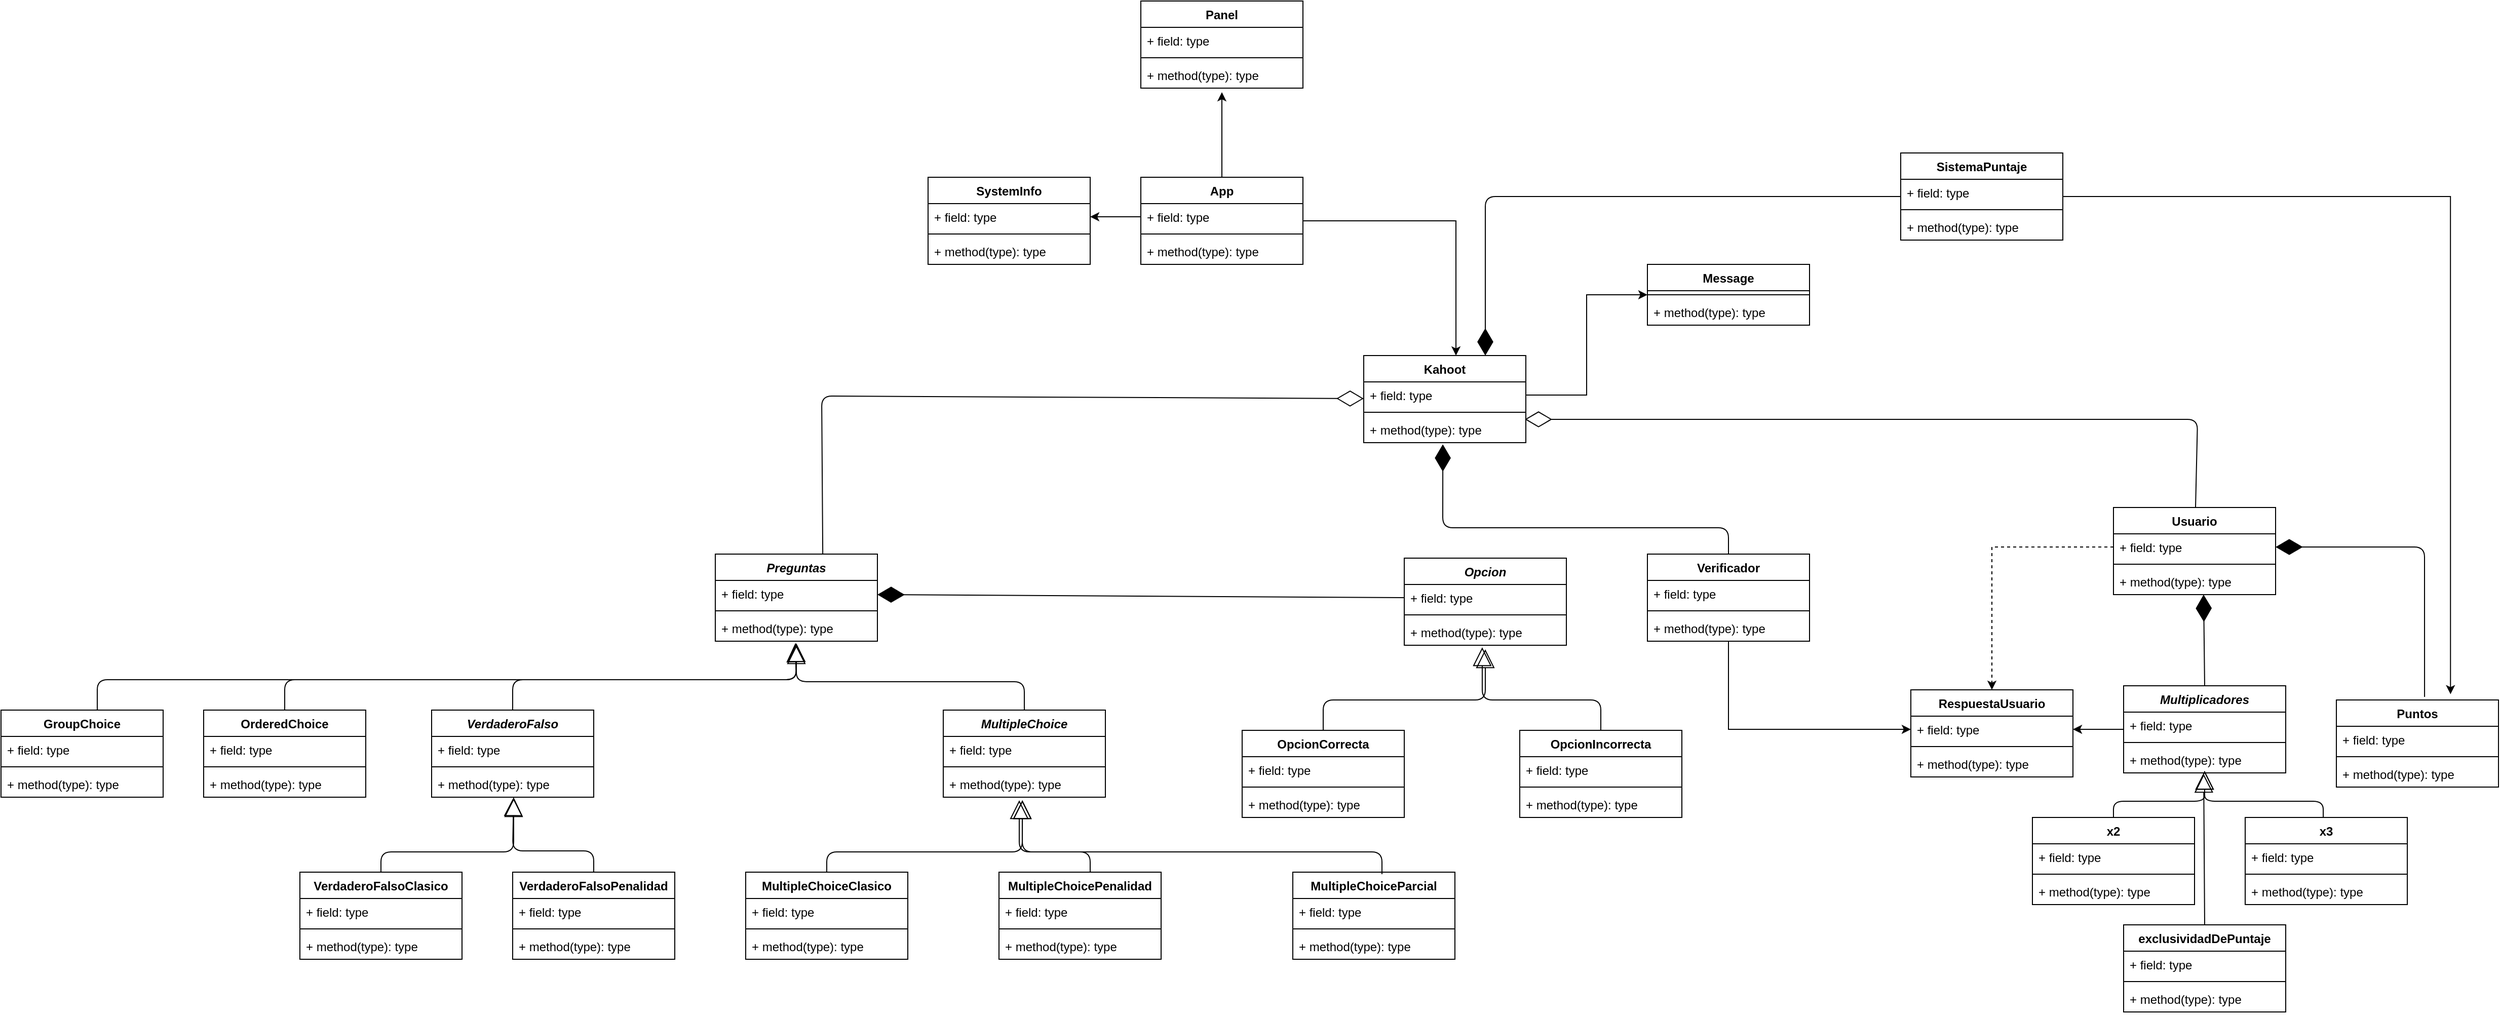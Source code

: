 <mxfile version="13.5.3" type="device"><diagram id="fVJmmFppf7fxu8vUPBIE" name="Page-1"><mxGraphModel dx="1874" dy="762" grid="1" gridSize="10" guides="1" tooltips="1" connect="1" arrows="1" fold="1" page="1" pageScale="1" pageWidth="827" pageHeight="1169" math="0" shadow="0"><root><mxCell id="0"/><mxCell id="1" parent="0"/><mxCell id="l4oydxEbHYE745lheoVn-3" value="Kahoot" style="swimlane;fontStyle=1;align=center;verticalAlign=top;childLayout=stackLayout;horizontal=1;startSize=26;horizontalStack=0;resizeParent=1;resizeParentMax=0;resizeLast=0;collapsible=1;marginBottom=0;" vertex="1" parent="1"><mxGeometry x="1735" y="500" width="160" height="86" as="geometry"/></mxCell><mxCell id="l4oydxEbHYE745lheoVn-4" value="+ field: type" style="text;strokeColor=none;fillColor=none;align=left;verticalAlign=top;spacingLeft=4;spacingRight=4;overflow=hidden;rotatable=0;points=[[0,0.5],[1,0.5]];portConstraint=eastwest;" vertex="1" parent="l4oydxEbHYE745lheoVn-3"><mxGeometry y="26" width="160" height="26" as="geometry"/></mxCell><mxCell id="l4oydxEbHYE745lheoVn-5" value="" style="line;strokeWidth=1;fillColor=none;align=left;verticalAlign=middle;spacingTop=-1;spacingLeft=3;spacingRight=3;rotatable=0;labelPosition=right;points=[];portConstraint=eastwest;" vertex="1" parent="l4oydxEbHYE745lheoVn-3"><mxGeometry y="52" width="160" height="8" as="geometry"/></mxCell><mxCell id="l4oydxEbHYE745lheoVn-6" value="+ method(type): type" style="text;strokeColor=none;fillColor=none;align=left;verticalAlign=top;spacingLeft=4;spacingRight=4;overflow=hidden;rotatable=0;points=[[0,0.5],[1,0.5]];portConstraint=eastwest;" vertex="1" parent="l4oydxEbHYE745lheoVn-3"><mxGeometry y="60" width="160" height="26" as="geometry"/></mxCell><mxCell id="l4oydxEbHYE745lheoVn-7" value="Opcion" style="swimlane;fontStyle=3;align=center;verticalAlign=top;childLayout=stackLayout;horizontal=1;startSize=26;horizontalStack=0;resizeParent=1;resizeParentMax=0;resizeLast=0;collapsible=1;marginBottom=0;" vertex="1" parent="1"><mxGeometry x="1775" y="700" width="160" height="86" as="geometry"/></mxCell><mxCell id="l4oydxEbHYE745lheoVn-8" value="+ field: type" style="text;strokeColor=none;fillColor=none;align=left;verticalAlign=top;spacingLeft=4;spacingRight=4;overflow=hidden;rotatable=0;points=[[0,0.5],[1,0.5]];portConstraint=eastwest;" vertex="1" parent="l4oydxEbHYE745lheoVn-7"><mxGeometry y="26" width="160" height="26" as="geometry"/></mxCell><mxCell id="l4oydxEbHYE745lheoVn-9" value="" style="line;strokeWidth=1;fillColor=none;align=left;verticalAlign=middle;spacingTop=-1;spacingLeft=3;spacingRight=3;rotatable=0;labelPosition=right;points=[];portConstraint=eastwest;" vertex="1" parent="l4oydxEbHYE745lheoVn-7"><mxGeometry y="52" width="160" height="8" as="geometry"/></mxCell><mxCell id="l4oydxEbHYE745lheoVn-10" value="+ method(type): type" style="text;strokeColor=none;fillColor=none;align=left;verticalAlign=top;spacingLeft=4;spacingRight=4;overflow=hidden;rotatable=0;points=[[0,0.5],[1,0.5]];portConstraint=eastwest;" vertex="1" parent="l4oydxEbHYE745lheoVn-7"><mxGeometry y="60" width="160" height="26" as="geometry"/></mxCell><mxCell id="l4oydxEbHYE745lheoVn-11" value="OpcionIncorrecta&#10;" style="swimlane;fontStyle=1;align=center;verticalAlign=top;childLayout=stackLayout;horizontal=1;startSize=26;horizontalStack=0;resizeParent=1;resizeParentMax=0;resizeLast=0;collapsible=1;marginBottom=0;" vertex="1" parent="1"><mxGeometry x="1889" y="870" width="160" height="86" as="geometry"/></mxCell><mxCell id="l4oydxEbHYE745lheoVn-12" value="+ field: type" style="text;strokeColor=none;fillColor=none;align=left;verticalAlign=top;spacingLeft=4;spacingRight=4;overflow=hidden;rotatable=0;points=[[0,0.5],[1,0.5]];portConstraint=eastwest;" vertex="1" parent="l4oydxEbHYE745lheoVn-11"><mxGeometry y="26" width="160" height="26" as="geometry"/></mxCell><mxCell id="l4oydxEbHYE745lheoVn-13" value="" style="line;strokeWidth=1;fillColor=none;align=left;verticalAlign=middle;spacingTop=-1;spacingLeft=3;spacingRight=3;rotatable=0;labelPosition=right;points=[];portConstraint=eastwest;" vertex="1" parent="l4oydxEbHYE745lheoVn-11"><mxGeometry y="52" width="160" height="8" as="geometry"/></mxCell><mxCell id="l4oydxEbHYE745lheoVn-14" value="+ method(type): type" style="text;strokeColor=none;fillColor=none;align=left;verticalAlign=top;spacingLeft=4;spacingRight=4;overflow=hidden;rotatable=0;points=[[0,0.5],[1,0.5]];portConstraint=eastwest;" vertex="1" parent="l4oydxEbHYE745lheoVn-11"><mxGeometry y="60" width="160" height="26" as="geometry"/></mxCell><mxCell id="l4oydxEbHYE745lheoVn-15" value="" style="endArrow=block;endSize=16;endFill=0;html=1;exitX=0.5;exitY=0;exitDx=0;exitDy=0;entryX=0.5;entryY=1.154;entryDx=0;entryDy=0;entryPerimeter=0;" edge="1" parent="1" source="l4oydxEbHYE745lheoVn-99" target="l4oydxEbHYE745lheoVn-10"><mxGeometry x="0.478" y="-190" width="160" relative="1" as="geometry"><mxPoint x="1715" y="830" as="sourcePoint"/><mxPoint x="1875" y="830" as="targetPoint"/><Array as="points"><mxPoint x="1695" y="840"/><mxPoint x="1855" y="840"/></Array><mxPoint as="offset"/></mxGeometry></mxCell><mxCell id="l4oydxEbHYE745lheoVn-16" value="" style="endArrow=block;endSize=16;endFill=0;html=1;exitX=0.5;exitY=0;exitDx=0;exitDy=0;entryX=0.481;entryY=1.077;entryDx=0;entryDy=0;entryPerimeter=0;" edge="1" parent="1" source="l4oydxEbHYE745lheoVn-11" target="l4oydxEbHYE745lheoVn-10"><mxGeometry x="-1" y="-126" width="160" relative="1" as="geometry"><mxPoint x="2015" y="790" as="sourcePoint"/><mxPoint x="2175" y="790" as="targetPoint"/><Array as="points"><mxPoint x="1969" y="840"/><mxPoint x="1852" y="840"/></Array><mxPoint x="24" y="21" as="offset"/></mxGeometry></mxCell><mxCell id="l4oydxEbHYE745lheoVn-17" style="edgeStyle=orthogonalEdgeStyle;rounded=0;orthogonalLoop=1;jettySize=auto;html=1;entryX=0;entryY=0.5;entryDx=0;entryDy=0;" edge="1" parent="1" source="l4oydxEbHYE745lheoVn-18" target="l4oydxEbHYE745lheoVn-87"><mxGeometry relative="1" as="geometry"><mxPoint x="2225" y="743" as="targetPoint"/></mxGeometry></mxCell><mxCell id="l4oydxEbHYE745lheoVn-18" value="Verificador" style="swimlane;fontStyle=1;align=center;verticalAlign=top;childLayout=stackLayout;horizontal=1;startSize=26;horizontalStack=0;resizeParent=1;resizeParentMax=0;resizeLast=0;collapsible=1;marginBottom=0;" vertex="1" parent="1"><mxGeometry x="2015" y="696" width="160" height="86" as="geometry"/></mxCell><mxCell id="l4oydxEbHYE745lheoVn-19" value="+ field: type" style="text;strokeColor=none;fillColor=none;align=left;verticalAlign=top;spacingLeft=4;spacingRight=4;overflow=hidden;rotatable=0;points=[[0,0.5],[1,0.5]];portConstraint=eastwest;" vertex="1" parent="l4oydxEbHYE745lheoVn-18"><mxGeometry y="26" width="160" height="26" as="geometry"/></mxCell><mxCell id="l4oydxEbHYE745lheoVn-20" value="" style="line;strokeWidth=1;fillColor=none;align=left;verticalAlign=middle;spacingTop=-1;spacingLeft=3;spacingRight=3;rotatable=0;labelPosition=right;points=[];portConstraint=eastwest;" vertex="1" parent="l4oydxEbHYE745lheoVn-18"><mxGeometry y="52" width="160" height="8" as="geometry"/></mxCell><mxCell id="l4oydxEbHYE745lheoVn-21" value="+ method(type): type" style="text;strokeColor=none;fillColor=none;align=left;verticalAlign=top;spacingLeft=4;spacingRight=4;overflow=hidden;rotatable=0;points=[[0,0.5],[1,0.5]];portConstraint=eastwest;" vertex="1" parent="l4oydxEbHYE745lheoVn-18"><mxGeometry y="60" width="160" height="26" as="geometry"/></mxCell><mxCell id="l4oydxEbHYE745lheoVn-22" value="Message&#10;" style="swimlane;fontStyle=1;align=center;verticalAlign=top;childLayout=stackLayout;horizontal=1;startSize=26;horizontalStack=0;resizeParent=1;resizeParentMax=0;resizeLast=0;collapsible=1;marginBottom=0;" vertex="1" parent="1"><mxGeometry x="2015" y="410" width="160" height="60" as="geometry"/></mxCell><mxCell id="l4oydxEbHYE745lheoVn-23" value="" style="line;strokeWidth=1;fillColor=none;align=left;verticalAlign=middle;spacingTop=-1;spacingLeft=3;spacingRight=3;rotatable=0;labelPosition=right;points=[];portConstraint=eastwest;" vertex="1" parent="l4oydxEbHYE745lheoVn-22"><mxGeometry y="26" width="160" height="8" as="geometry"/></mxCell><mxCell id="l4oydxEbHYE745lheoVn-24" value="+ method(type): type" style="text;strokeColor=none;fillColor=none;align=left;verticalAlign=top;spacingLeft=4;spacingRight=4;overflow=hidden;rotatable=0;points=[[0,0.5],[1,0.5]];portConstraint=eastwest;" vertex="1" parent="l4oydxEbHYE745lheoVn-22"><mxGeometry y="34" width="160" height="26" as="geometry"/></mxCell><mxCell id="l4oydxEbHYE745lheoVn-25" style="edgeStyle=orthogonalEdgeStyle;rounded=0;orthogonalLoop=1;jettySize=auto;html=1;entryX=0;entryY=0.5;entryDx=0;entryDy=0;" edge="1" parent="1" source="l4oydxEbHYE745lheoVn-4" target="l4oydxEbHYE745lheoVn-22"><mxGeometry relative="1" as="geometry"/></mxCell><mxCell id="l4oydxEbHYE745lheoVn-26" value="Preguntas&#10;" style="swimlane;fontStyle=3;align=center;verticalAlign=top;childLayout=stackLayout;horizontal=1;startSize=26;horizontalStack=0;resizeParent=1;resizeParentMax=0;resizeLast=0;collapsible=1;marginBottom=0;" vertex="1" parent="1"><mxGeometry x="1095" y="696" width="160" height="86" as="geometry"/></mxCell><mxCell id="l4oydxEbHYE745lheoVn-27" value="+ field: type" style="text;strokeColor=none;fillColor=none;align=left;verticalAlign=top;spacingLeft=4;spacingRight=4;overflow=hidden;rotatable=0;points=[[0,0.5],[1,0.5]];portConstraint=eastwest;" vertex="1" parent="l4oydxEbHYE745lheoVn-26"><mxGeometry y="26" width="160" height="26" as="geometry"/></mxCell><mxCell id="l4oydxEbHYE745lheoVn-28" value="" style="line;strokeWidth=1;fillColor=none;align=left;verticalAlign=middle;spacingTop=-1;spacingLeft=3;spacingRight=3;rotatable=0;labelPosition=right;points=[];portConstraint=eastwest;" vertex="1" parent="l4oydxEbHYE745lheoVn-26"><mxGeometry y="52" width="160" height="8" as="geometry"/></mxCell><mxCell id="l4oydxEbHYE745lheoVn-29" value="+ method(type): type" style="text;strokeColor=none;fillColor=none;align=left;verticalAlign=top;spacingLeft=4;spacingRight=4;overflow=hidden;rotatable=0;points=[[0,0.5],[1,0.5]];portConstraint=eastwest;" vertex="1" parent="l4oydxEbHYE745lheoVn-26"><mxGeometry y="60" width="160" height="26" as="geometry"/></mxCell><mxCell id="l4oydxEbHYE745lheoVn-30" value="" style="endArrow=block;endSize=16;endFill=0;html=1;exitX=0.5;exitY=0;exitDx=0;exitDy=0;entryX=0.506;entryY=1.038;entryDx=0;entryDy=0;entryPerimeter=0;" edge="1" parent="1" source="l4oydxEbHYE745lheoVn-52" target="l4oydxEbHYE745lheoVn-43"><mxGeometry x="-1" y="413" width="160" relative="1" as="geometry"><mxPoint x="865" y="970" as="sourcePoint"/><mxPoint x="1025" y="970" as="targetPoint"/><Array as="points"><mxPoint x="765" y="990"/><mxPoint x="896" y="990"/></Array><mxPoint x="-190" y="299" as="offset"/></mxGeometry></mxCell><mxCell id="l4oydxEbHYE745lheoVn-31" value="" style="endArrow=block;endSize=16;endFill=0;html=1;entryX=0.506;entryY=1;entryDx=0;entryDy=0;entryPerimeter=0;exitX=0.5;exitY=0;exitDx=0;exitDy=0;" edge="1" parent="1" source="l4oydxEbHYE745lheoVn-56" target="l4oydxEbHYE745lheoVn-43"><mxGeometry x="-1" y="413" width="160" relative="1" as="geometry"><mxPoint x="1105" y="989" as="sourcePoint"/><mxPoint x="1010.96" y="935.998" as="targetPoint"/><Array as="points"><mxPoint x="975" y="989"/><mxPoint x="895" y="989"/></Array><mxPoint x="-190" y="299" as="offset"/></mxGeometry></mxCell><mxCell id="l4oydxEbHYE745lheoVn-32" value="MultipleChoice" style="swimlane;fontStyle=3;align=center;verticalAlign=top;childLayout=stackLayout;horizontal=1;startSize=26;horizontalStack=0;resizeParent=1;resizeParentMax=0;resizeLast=0;collapsible=1;marginBottom=0;" vertex="1" parent="1"><mxGeometry x="1320" y="850" width="160" height="86" as="geometry"/></mxCell><mxCell id="l4oydxEbHYE745lheoVn-33" value="+ field: type" style="text;strokeColor=none;fillColor=none;align=left;verticalAlign=top;spacingLeft=4;spacingRight=4;overflow=hidden;rotatable=0;points=[[0,0.5],[1,0.5]];portConstraint=eastwest;" vertex="1" parent="l4oydxEbHYE745lheoVn-32"><mxGeometry y="26" width="160" height="26" as="geometry"/></mxCell><mxCell id="l4oydxEbHYE745lheoVn-34" value="" style="line;strokeWidth=1;fillColor=none;align=left;verticalAlign=middle;spacingTop=-1;spacingLeft=3;spacingRight=3;rotatable=0;labelPosition=right;points=[];portConstraint=eastwest;" vertex="1" parent="l4oydxEbHYE745lheoVn-32"><mxGeometry y="52" width="160" height="8" as="geometry"/></mxCell><mxCell id="l4oydxEbHYE745lheoVn-35" value="+ method(type): type" style="text;strokeColor=none;fillColor=none;align=left;verticalAlign=top;spacingLeft=4;spacingRight=4;overflow=hidden;rotatable=0;points=[[0,0.5],[1,0.5]];portConstraint=eastwest;" vertex="1" parent="l4oydxEbHYE745lheoVn-32"><mxGeometry y="60" width="160" height="26" as="geometry"/></mxCell><mxCell id="l4oydxEbHYE745lheoVn-36" value="MultipleChoiceParcial" style="swimlane;fontStyle=1;align=center;verticalAlign=top;childLayout=stackLayout;horizontal=1;startSize=26;horizontalStack=0;resizeParent=1;resizeParentMax=0;resizeLast=0;collapsible=1;marginBottom=0;" vertex="1" parent="1"><mxGeometry x="1665" y="1010" width="160" height="86" as="geometry"/></mxCell><mxCell id="l4oydxEbHYE745lheoVn-37" value="+ field: type" style="text;strokeColor=none;fillColor=none;align=left;verticalAlign=top;spacingLeft=4;spacingRight=4;overflow=hidden;rotatable=0;points=[[0,0.5],[1,0.5]];portConstraint=eastwest;" vertex="1" parent="l4oydxEbHYE745lheoVn-36"><mxGeometry y="26" width="160" height="26" as="geometry"/></mxCell><mxCell id="l4oydxEbHYE745lheoVn-38" value="" style="line;strokeWidth=1;fillColor=none;align=left;verticalAlign=middle;spacingTop=-1;spacingLeft=3;spacingRight=3;rotatable=0;labelPosition=right;points=[];portConstraint=eastwest;" vertex="1" parent="l4oydxEbHYE745lheoVn-36"><mxGeometry y="52" width="160" height="8" as="geometry"/></mxCell><mxCell id="l4oydxEbHYE745lheoVn-39" value="+ method(type): type" style="text;strokeColor=none;fillColor=none;align=left;verticalAlign=top;spacingLeft=4;spacingRight=4;overflow=hidden;rotatable=0;points=[[0,0.5],[1,0.5]];portConstraint=eastwest;" vertex="1" parent="l4oydxEbHYE745lheoVn-36"><mxGeometry y="60" width="160" height="26" as="geometry"/></mxCell><mxCell id="l4oydxEbHYE745lheoVn-40" value="VerdaderoFalso" style="swimlane;fontStyle=3;align=center;verticalAlign=top;childLayout=stackLayout;horizontal=1;startSize=26;horizontalStack=0;resizeParent=1;resizeParentMax=0;resizeLast=0;collapsible=1;marginBottom=0;" vertex="1" parent="1"><mxGeometry x="815" y="850" width="160" height="86" as="geometry"/></mxCell><mxCell id="l4oydxEbHYE745lheoVn-41" value="+ field: type" style="text;strokeColor=none;fillColor=none;align=left;verticalAlign=top;spacingLeft=4;spacingRight=4;overflow=hidden;rotatable=0;points=[[0,0.5],[1,0.5]];portConstraint=eastwest;" vertex="1" parent="l4oydxEbHYE745lheoVn-40"><mxGeometry y="26" width="160" height="26" as="geometry"/></mxCell><mxCell id="l4oydxEbHYE745lheoVn-42" value="" style="line;strokeWidth=1;fillColor=none;align=left;verticalAlign=middle;spacingTop=-1;spacingLeft=3;spacingRight=3;rotatable=0;labelPosition=right;points=[];portConstraint=eastwest;" vertex="1" parent="l4oydxEbHYE745lheoVn-40"><mxGeometry y="52" width="160" height="8" as="geometry"/></mxCell><mxCell id="l4oydxEbHYE745lheoVn-43" value="+ method(type): type" style="text;strokeColor=none;fillColor=none;align=left;verticalAlign=top;spacingLeft=4;spacingRight=4;overflow=hidden;rotatable=0;points=[[0,0.5],[1,0.5]];portConstraint=eastwest;" vertex="1" parent="l4oydxEbHYE745lheoVn-40"><mxGeometry y="60" width="160" height="26" as="geometry"/></mxCell><mxCell id="l4oydxEbHYE745lheoVn-44" value="OrderedChoice" style="swimlane;fontStyle=1;align=center;verticalAlign=top;childLayout=stackLayout;horizontal=1;startSize=26;horizontalStack=0;resizeParent=1;resizeParentMax=0;resizeLast=0;collapsible=1;marginBottom=0;" vertex="1" parent="1"><mxGeometry x="590" y="850" width="160" height="86" as="geometry"/></mxCell><mxCell id="l4oydxEbHYE745lheoVn-45" value="+ field: type" style="text;strokeColor=none;fillColor=none;align=left;verticalAlign=top;spacingLeft=4;spacingRight=4;overflow=hidden;rotatable=0;points=[[0,0.5],[1,0.5]];portConstraint=eastwest;" vertex="1" parent="l4oydxEbHYE745lheoVn-44"><mxGeometry y="26" width="160" height="26" as="geometry"/></mxCell><mxCell id="l4oydxEbHYE745lheoVn-46" value="" style="line;strokeWidth=1;fillColor=none;align=left;verticalAlign=middle;spacingTop=-1;spacingLeft=3;spacingRight=3;rotatable=0;labelPosition=right;points=[];portConstraint=eastwest;" vertex="1" parent="l4oydxEbHYE745lheoVn-44"><mxGeometry y="52" width="160" height="8" as="geometry"/></mxCell><mxCell id="l4oydxEbHYE745lheoVn-47" value="+ method(type): type" style="text;strokeColor=none;fillColor=none;align=left;verticalAlign=top;spacingLeft=4;spacingRight=4;overflow=hidden;rotatable=0;points=[[0,0.5],[1,0.5]];portConstraint=eastwest;" vertex="1" parent="l4oydxEbHYE745lheoVn-44"><mxGeometry y="60" width="160" height="26" as="geometry"/></mxCell><mxCell id="l4oydxEbHYE745lheoVn-48" value="GroupChoice" style="swimlane;fontStyle=1;align=center;verticalAlign=top;childLayout=stackLayout;horizontal=1;startSize=26;horizontalStack=0;resizeParent=1;resizeParentMax=0;resizeLast=0;collapsible=1;marginBottom=0;" vertex="1" parent="1"><mxGeometry x="390" y="850" width="160" height="86" as="geometry"/></mxCell><mxCell id="l4oydxEbHYE745lheoVn-49" value="+ field: type" style="text;strokeColor=none;fillColor=none;align=left;verticalAlign=top;spacingLeft=4;spacingRight=4;overflow=hidden;rotatable=0;points=[[0,0.5],[1,0.5]];portConstraint=eastwest;" vertex="1" parent="l4oydxEbHYE745lheoVn-48"><mxGeometry y="26" width="160" height="26" as="geometry"/></mxCell><mxCell id="l4oydxEbHYE745lheoVn-50" value="" style="line;strokeWidth=1;fillColor=none;align=left;verticalAlign=middle;spacingTop=-1;spacingLeft=3;spacingRight=3;rotatable=0;labelPosition=right;points=[];portConstraint=eastwest;" vertex="1" parent="l4oydxEbHYE745lheoVn-48"><mxGeometry y="52" width="160" height="8" as="geometry"/></mxCell><mxCell id="l4oydxEbHYE745lheoVn-51" value="+ method(type): type" style="text;strokeColor=none;fillColor=none;align=left;verticalAlign=top;spacingLeft=4;spacingRight=4;overflow=hidden;rotatable=0;points=[[0,0.5],[1,0.5]];portConstraint=eastwest;" vertex="1" parent="l4oydxEbHYE745lheoVn-48"><mxGeometry y="60" width="160" height="26" as="geometry"/></mxCell><mxCell id="l4oydxEbHYE745lheoVn-52" value="VerdaderoFalsoClasico" style="swimlane;fontStyle=1;align=center;verticalAlign=top;childLayout=stackLayout;horizontal=1;startSize=26;horizontalStack=0;resizeParent=1;resizeParentMax=0;resizeLast=0;collapsible=1;marginBottom=0;" vertex="1" parent="1"><mxGeometry x="685" y="1010" width="160" height="86" as="geometry"/></mxCell><mxCell id="l4oydxEbHYE745lheoVn-53" value="+ field: type" style="text;strokeColor=none;fillColor=none;align=left;verticalAlign=top;spacingLeft=4;spacingRight=4;overflow=hidden;rotatable=0;points=[[0,0.5],[1,0.5]];portConstraint=eastwest;" vertex="1" parent="l4oydxEbHYE745lheoVn-52"><mxGeometry y="26" width="160" height="26" as="geometry"/></mxCell><mxCell id="l4oydxEbHYE745lheoVn-54" value="" style="line;strokeWidth=1;fillColor=none;align=left;verticalAlign=middle;spacingTop=-1;spacingLeft=3;spacingRight=3;rotatable=0;labelPosition=right;points=[];portConstraint=eastwest;" vertex="1" parent="l4oydxEbHYE745lheoVn-52"><mxGeometry y="52" width="160" height="8" as="geometry"/></mxCell><mxCell id="l4oydxEbHYE745lheoVn-55" value="+ method(type): type" style="text;strokeColor=none;fillColor=none;align=left;verticalAlign=top;spacingLeft=4;spacingRight=4;overflow=hidden;rotatable=0;points=[[0,0.5],[1,0.5]];portConstraint=eastwest;" vertex="1" parent="l4oydxEbHYE745lheoVn-52"><mxGeometry y="60" width="160" height="26" as="geometry"/></mxCell><mxCell id="l4oydxEbHYE745lheoVn-56" value="VerdaderoFalsoPenalidad" style="swimlane;fontStyle=1;align=center;verticalAlign=top;childLayout=stackLayout;horizontal=1;startSize=26;horizontalStack=0;resizeParent=1;resizeParentMax=0;resizeLast=0;collapsible=1;marginBottom=0;" vertex="1" parent="1"><mxGeometry x="895" y="1010" width="160" height="86" as="geometry"/></mxCell><mxCell id="l4oydxEbHYE745lheoVn-57" value="+ field: type" style="text;strokeColor=none;fillColor=none;align=left;verticalAlign=top;spacingLeft=4;spacingRight=4;overflow=hidden;rotatable=0;points=[[0,0.5],[1,0.5]];portConstraint=eastwest;" vertex="1" parent="l4oydxEbHYE745lheoVn-56"><mxGeometry y="26" width="160" height="26" as="geometry"/></mxCell><mxCell id="l4oydxEbHYE745lheoVn-58" value="" style="line;strokeWidth=1;fillColor=none;align=left;verticalAlign=middle;spacingTop=-1;spacingLeft=3;spacingRight=3;rotatable=0;labelPosition=right;points=[];portConstraint=eastwest;" vertex="1" parent="l4oydxEbHYE745lheoVn-56"><mxGeometry y="52" width="160" height="8" as="geometry"/></mxCell><mxCell id="l4oydxEbHYE745lheoVn-59" value="+ method(type): type" style="text;strokeColor=none;fillColor=none;align=left;verticalAlign=top;spacingLeft=4;spacingRight=4;overflow=hidden;rotatable=0;points=[[0,0.5],[1,0.5]];portConstraint=eastwest;" vertex="1" parent="l4oydxEbHYE745lheoVn-56"><mxGeometry y="60" width="160" height="26" as="geometry"/></mxCell><mxCell id="l4oydxEbHYE745lheoVn-60" value="MultipleChoiceClasico" style="swimlane;fontStyle=1;align=center;verticalAlign=top;childLayout=stackLayout;horizontal=1;startSize=26;horizontalStack=0;resizeParent=1;resizeParentMax=0;resizeLast=0;collapsible=1;marginBottom=0;" vertex="1" parent="1"><mxGeometry x="1125" y="1010" width="160" height="86" as="geometry"/></mxCell><mxCell id="l4oydxEbHYE745lheoVn-61" value="+ field: type" style="text;strokeColor=none;fillColor=none;align=left;verticalAlign=top;spacingLeft=4;spacingRight=4;overflow=hidden;rotatable=0;points=[[0,0.5],[1,0.5]];portConstraint=eastwest;" vertex="1" parent="l4oydxEbHYE745lheoVn-60"><mxGeometry y="26" width="160" height="26" as="geometry"/></mxCell><mxCell id="l4oydxEbHYE745lheoVn-62" value="" style="line;strokeWidth=1;fillColor=none;align=left;verticalAlign=middle;spacingTop=-1;spacingLeft=3;spacingRight=3;rotatable=0;labelPosition=right;points=[];portConstraint=eastwest;" vertex="1" parent="l4oydxEbHYE745lheoVn-60"><mxGeometry y="52" width="160" height="8" as="geometry"/></mxCell><mxCell id="l4oydxEbHYE745lheoVn-63" value="+ method(type): type" style="text;strokeColor=none;fillColor=none;align=left;verticalAlign=top;spacingLeft=4;spacingRight=4;overflow=hidden;rotatable=0;points=[[0,0.5],[1,0.5]];portConstraint=eastwest;" vertex="1" parent="l4oydxEbHYE745lheoVn-60"><mxGeometry y="60" width="160" height="26" as="geometry"/></mxCell><mxCell id="l4oydxEbHYE745lheoVn-64" value="MultipleChoicePenalidad" style="swimlane;fontStyle=1;align=center;verticalAlign=top;childLayout=stackLayout;horizontal=1;startSize=26;horizontalStack=0;resizeParent=1;resizeParentMax=0;resizeLast=0;collapsible=1;marginBottom=0;" vertex="1" parent="1"><mxGeometry x="1375" y="1010" width="160" height="86" as="geometry"/></mxCell><mxCell id="l4oydxEbHYE745lheoVn-65" value="+ field: type" style="text;strokeColor=none;fillColor=none;align=left;verticalAlign=top;spacingLeft=4;spacingRight=4;overflow=hidden;rotatable=0;points=[[0,0.5],[1,0.5]];portConstraint=eastwest;" vertex="1" parent="l4oydxEbHYE745lheoVn-64"><mxGeometry y="26" width="160" height="26" as="geometry"/></mxCell><mxCell id="l4oydxEbHYE745lheoVn-66" value="" style="line;strokeWidth=1;fillColor=none;align=left;verticalAlign=middle;spacingTop=-1;spacingLeft=3;spacingRight=3;rotatable=0;labelPosition=right;points=[];portConstraint=eastwest;" vertex="1" parent="l4oydxEbHYE745lheoVn-64"><mxGeometry y="52" width="160" height="8" as="geometry"/></mxCell><mxCell id="l4oydxEbHYE745lheoVn-67" value="+ method(type): type" style="text;strokeColor=none;fillColor=none;align=left;verticalAlign=top;spacingLeft=4;spacingRight=4;overflow=hidden;rotatable=0;points=[[0,0.5],[1,0.5]];portConstraint=eastwest;" vertex="1" parent="l4oydxEbHYE745lheoVn-64"><mxGeometry y="60" width="160" height="26" as="geometry"/></mxCell><mxCell id="l4oydxEbHYE745lheoVn-68" value="" style="endArrow=block;endSize=16;endFill=0;html=1;exitX=0.5;exitY=0;exitDx=0;exitDy=0;entryX=0.488;entryY=1.115;entryDx=0;entryDy=0;entryPerimeter=0;" edge="1" parent="1" source="l4oydxEbHYE745lheoVn-60" target="l4oydxEbHYE745lheoVn-35"><mxGeometry width="160" relative="1" as="geometry"><mxPoint x="1225" y="980" as="sourcePoint"/><mxPoint x="1385" y="980" as="targetPoint"/><Array as="points"><mxPoint x="1205" y="990"/><mxPoint x="1398" y="990"/></Array></mxGeometry></mxCell><mxCell id="l4oydxEbHYE745lheoVn-69" value="" style="endArrow=block;endSize=16;endFill=0;html=1;entryX=0.488;entryY=1.115;entryDx=0;entryDy=0;entryPerimeter=0;" edge="1" parent="1"><mxGeometry width="160" relative="1" as="geometry"><mxPoint x="1465" y="1010" as="sourcePoint"/><mxPoint x="1398.08" y="939.0" as="targetPoint"/><Array as="points"><mxPoint x="1465" y="990"/><mxPoint x="1398" y="990.01"/></Array></mxGeometry></mxCell><mxCell id="l4oydxEbHYE745lheoVn-70" value="" style="endArrow=block;endSize=16;endFill=0;html=1;exitX=0.55;exitY=0.023;exitDx=0;exitDy=0;exitPerimeter=0;" edge="1" parent="1" source="l4oydxEbHYE745lheoVn-36"><mxGeometry width="160" relative="1" as="geometry"><mxPoint x="1472" y="1010" as="sourcePoint"/><mxPoint x="1395" y="939" as="targetPoint"/><Array as="points"><mxPoint x="1753" y="990"/><mxPoint x="1395" y="990"/></Array></mxGeometry></mxCell><mxCell id="l4oydxEbHYE745lheoVn-71" style="edgeStyle=orthogonalEdgeStyle;rounded=0;orthogonalLoop=1;jettySize=auto;html=1;entryX=0.569;entryY=0;entryDx=0;entryDy=0;entryPerimeter=0;" edge="1" parent="1" source="l4oydxEbHYE745lheoVn-73" target="l4oydxEbHYE745lheoVn-3"><mxGeometry relative="1" as="geometry"/></mxCell><mxCell id="l4oydxEbHYE745lheoVn-72" style="edgeStyle=orthogonalEdgeStyle;rounded=0;orthogonalLoop=1;jettySize=auto;html=1;" edge="1" parent="1" source="l4oydxEbHYE745lheoVn-73"><mxGeometry relative="1" as="geometry"><mxPoint x="1595" y="240" as="targetPoint"/></mxGeometry></mxCell><mxCell id="l4oydxEbHYE745lheoVn-73" value="App&#10;" style="swimlane;fontStyle=1;align=center;verticalAlign=top;childLayout=stackLayout;horizontal=1;startSize=26;horizontalStack=0;resizeParent=1;resizeParentMax=0;resizeLast=0;collapsible=1;marginBottom=0;" vertex="1" parent="1"><mxGeometry x="1515" y="324" width="160" height="86" as="geometry"/></mxCell><mxCell id="l4oydxEbHYE745lheoVn-74" value="+ field: type" style="text;strokeColor=none;fillColor=none;align=left;verticalAlign=top;spacingLeft=4;spacingRight=4;overflow=hidden;rotatable=0;points=[[0,0.5],[1,0.5]];portConstraint=eastwest;" vertex="1" parent="l4oydxEbHYE745lheoVn-73"><mxGeometry y="26" width="160" height="26" as="geometry"/></mxCell><mxCell id="l4oydxEbHYE745lheoVn-75" value="" style="line;strokeWidth=1;fillColor=none;align=left;verticalAlign=middle;spacingTop=-1;spacingLeft=3;spacingRight=3;rotatable=0;labelPosition=right;points=[];portConstraint=eastwest;" vertex="1" parent="l4oydxEbHYE745lheoVn-73"><mxGeometry y="52" width="160" height="8" as="geometry"/></mxCell><mxCell id="l4oydxEbHYE745lheoVn-76" value="+ method(type): type" style="text;strokeColor=none;fillColor=none;align=left;verticalAlign=top;spacingLeft=4;spacingRight=4;overflow=hidden;rotatable=0;points=[[0,0.5],[1,0.5]];portConstraint=eastwest;" vertex="1" parent="l4oydxEbHYE745lheoVn-73"><mxGeometry y="60" width="160" height="26" as="geometry"/></mxCell><mxCell id="l4oydxEbHYE745lheoVn-77" value="SystemInfo&#10;" style="swimlane;fontStyle=1;align=center;verticalAlign=top;childLayout=stackLayout;horizontal=1;startSize=26;horizontalStack=0;resizeParent=1;resizeParentMax=0;resizeLast=0;collapsible=1;marginBottom=0;" vertex="1" parent="1"><mxGeometry x="1305" y="324" width="160" height="86" as="geometry"/></mxCell><mxCell id="l4oydxEbHYE745lheoVn-78" value="+ field: type" style="text;strokeColor=none;fillColor=none;align=left;verticalAlign=top;spacingLeft=4;spacingRight=4;overflow=hidden;rotatable=0;points=[[0,0.5],[1,0.5]];portConstraint=eastwest;" vertex="1" parent="l4oydxEbHYE745lheoVn-77"><mxGeometry y="26" width="160" height="26" as="geometry"/></mxCell><mxCell id="l4oydxEbHYE745lheoVn-79" value="" style="line;strokeWidth=1;fillColor=none;align=left;verticalAlign=middle;spacingTop=-1;spacingLeft=3;spacingRight=3;rotatable=0;labelPosition=right;points=[];portConstraint=eastwest;" vertex="1" parent="l4oydxEbHYE745lheoVn-77"><mxGeometry y="52" width="160" height="8" as="geometry"/></mxCell><mxCell id="l4oydxEbHYE745lheoVn-80" value="+ method(type): type" style="text;strokeColor=none;fillColor=none;align=left;verticalAlign=top;spacingLeft=4;spacingRight=4;overflow=hidden;rotatable=0;points=[[0,0.5],[1,0.5]];portConstraint=eastwest;" vertex="1" parent="l4oydxEbHYE745lheoVn-77"><mxGeometry y="60" width="160" height="26" as="geometry"/></mxCell><mxCell id="l4oydxEbHYE745lheoVn-81" style="edgeStyle=orthogonalEdgeStyle;rounded=0;orthogonalLoop=1;jettySize=auto;html=1;entryX=1;entryY=0.5;entryDx=0;entryDy=0;" edge="1" parent="1" source="l4oydxEbHYE745lheoVn-74" target="l4oydxEbHYE745lheoVn-78"><mxGeometry relative="1" as="geometry"/></mxCell><mxCell id="l4oydxEbHYE745lheoVn-82" value="" style="endArrow=block;endSize=16;endFill=0;html=1;exitX=0.5;exitY=0;exitDx=0;exitDy=0;entryX=0.494;entryY=1.077;entryDx=0;entryDy=0;entryPerimeter=0;" edge="1" parent="1" target="l4oydxEbHYE745lheoVn-29"><mxGeometry x="0.478" y="-190" width="160" relative="1" as="geometry"><mxPoint x="895" y="850" as="sourcePoint"/><mxPoint x="1045" y="770.004" as="targetPoint"/><Array as="points"><mxPoint x="895" y="820"/><mxPoint x="1175" y="820"/></Array><mxPoint as="offset"/></mxGeometry></mxCell><mxCell id="l4oydxEbHYE745lheoVn-83" value="" style="endArrow=block;endSize=16;endFill=0;html=1;entryX=0.494;entryY=1.077;entryDx=0;entryDy=0;entryPerimeter=0;exitX=0.5;exitY=0;exitDx=0;exitDy=0;" edge="1" parent="1" source="l4oydxEbHYE745lheoVn-44"><mxGeometry x="0.478" y="-190" width="160" relative="1" as="geometry"><mxPoint x="895" y="850" as="sourcePoint"/><mxPoint x="1174.04" y="784.002" as="targetPoint"/><Array as="points"><mxPoint x="670" y="820"/><mxPoint x="1175" y="820"/></Array><mxPoint as="offset"/></mxGeometry></mxCell><mxCell id="l4oydxEbHYE745lheoVn-84" value="" style="endArrow=block;endSize=16;endFill=0;html=1;" edge="1" parent="1"><mxGeometry x="0.478" y="-190" width="160" relative="1" as="geometry"><mxPoint x="485" y="850" as="sourcePoint"/><mxPoint x="1175" y="784" as="targetPoint"/><Array as="points"><mxPoint x="485" y="820"/><mxPoint x="1175" y="820"/></Array><mxPoint as="offset"/></mxGeometry></mxCell><mxCell id="l4oydxEbHYE745lheoVn-85" value="" style="endArrow=block;endSize=16;endFill=0;html=1;exitX=0.5;exitY=0;exitDx=0;exitDy=0;" edge="1" parent="1" source="l4oydxEbHYE745lheoVn-32"><mxGeometry x="0.478" y="-190" width="160" relative="1" as="geometry"><mxPoint x="485" y="852" as="sourcePoint"/><mxPoint x="1175" y="786" as="targetPoint"/><Array as="points"><mxPoint x="1400" y="822"/><mxPoint x="1175" y="822"/></Array><mxPoint as="offset"/></mxGeometry></mxCell><mxCell id="l4oydxEbHYE745lheoVn-86" value="RespuestaUsuario" style="swimlane;fontStyle=1;align=center;verticalAlign=top;childLayout=stackLayout;horizontal=1;startSize=26;horizontalStack=0;resizeParent=1;resizeParentMax=0;resizeLast=0;collapsible=1;marginBottom=0;" vertex="1" parent="1"><mxGeometry x="2275" y="830" width="160" height="86" as="geometry"/></mxCell><mxCell id="l4oydxEbHYE745lheoVn-87" value="+ field: type" style="text;strokeColor=none;fillColor=none;align=left;verticalAlign=top;spacingLeft=4;spacingRight=4;overflow=hidden;rotatable=0;points=[[0,0.5],[1,0.5]];portConstraint=eastwest;" vertex="1" parent="l4oydxEbHYE745lheoVn-86"><mxGeometry y="26" width="160" height="26" as="geometry"/></mxCell><mxCell id="l4oydxEbHYE745lheoVn-88" value="" style="line;strokeWidth=1;fillColor=none;align=left;verticalAlign=middle;spacingTop=-1;spacingLeft=3;spacingRight=3;rotatable=0;labelPosition=right;points=[];portConstraint=eastwest;" vertex="1" parent="l4oydxEbHYE745lheoVn-86"><mxGeometry y="52" width="160" height="8" as="geometry"/></mxCell><mxCell id="l4oydxEbHYE745lheoVn-89" value="+ method(type): type" style="text;strokeColor=none;fillColor=none;align=left;verticalAlign=top;spacingLeft=4;spacingRight=4;overflow=hidden;rotatable=0;points=[[0,0.5],[1,0.5]];portConstraint=eastwest;" vertex="1" parent="l4oydxEbHYE745lheoVn-86"><mxGeometry y="60" width="160" height="26" as="geometry"/></mxCell><mxCell id="l4oydxEbHYE745lheoVn-90" value="Usuario" style="swimlane;fontStyle=1;align=center;verticalAlign=top;childLayout=stackLayout;horizontal=1;startSize=26;horizontalStack=0;resizeParent=1;resizeParentMax=0;resizeLast=0;collapsible=1;marginBottom=0;" vertex="1" parent="1"><mxGeometry x="2475" y="650" width="160" height="86" as="geometry"/></mxCell><mxCell id="l4oydxEbHYE745lheoVn-91" value="+ field: type" style="text;strokeColor=none;fillColor=none;align=left;verticalAlign=top;spacingLeft=4;spacingRight=4;overflow=hidden;rotatable=0;points=[[0,0.5],[1,0.5]];portConstraint=eastwest;" vertex="1" parent="l4oydxEbHYE745lheoVn-90"><mxGeometry y="26" width="160" height="26" as="geometry"/></mxCell><mxCell id="l4oydxEbHYE745lheoVn-92" value="" style="line;strokeWidth=1;fillColor=none;align=left;verticalAlign=middle;spacingTop=-1;spacingLeft=3;spacingRight=3;rotatable=0;labelPosition=right;points=[];portConstraint=eastwest;" vertex="1" parent="l4oydxEbHYE745lheoVn-90"><mxGeometry y="52" width="160" height="8" as="geometry"/></mxCell><mxCell id="l4oydxEbHYE745lheoVn-93" value="+ method(type): type" style="text;strokeColor=none;fillColor=none;align=left;verticalAlign=top;spacingLeft=4;spacingRight=4;overflow=hidden;rotatable=0;points=[[0,0.5],[1,0.5]];portConstraint=eastwest;" vertex="1" parent="l4oydxEbHYE745lheoVn-90"><mxGeometry y="60" width="160" height="26" as="geometry"/></mxCell><mxCell id="l4oydxEbHYE745lheoVn-94" style="edgeStyle=orthogonalEdgeStyle;rounded=0;orthogonalLoop=1;jettySize=auto;html=1;dashed=1;" edge="1" parent="1" source="l4oydxEbHYE745lheoVn-91" target="l4oydxEbHYE745lheoVn-86"><mxGeometry relative="1" as="geometry"/></mxCell><mxCell id="l4oydxEbHYE745lheoVn-95" value="Puntos" style="swimlane;fontStyle=1;align=center;verticalAlign=top;childLayout=stackLayout;horizontal=1;startSize=26;horizontalStack=0;resizeParent=1;resizeParentMax=0;resizeLast=0;collapsible=1;marginBottom=0;" vertex="1" parent="1"><mxGeometry x="2695" y="840" width="160" height="86" as="geometry"/></mxCell><mxCell id="l4oydxEbHYE745lheoVn-96" value="+ field: type" style="text;strokeColor=none;fillColor=none;align=left;verticalAlign=top;spacingLeft=4;spacingRight=4;overflow=hidden;rotatable=0;points=[[0,0.5],[1,0.5]];portConstraint=eastwest;" vertex="1" parent="l4oydxEbHYE745lheoVn-95"><mxGeometry y="26" width="160" height="26" as="geometry"/></mxCell><mxCell id="l4oydxEbHYE745lheoVn-97" value="" style="line;strokeWidth=1;fillColor=none;align=left;verticalAlign=middle;spacingTop=-1;spacingLeft=3;spacingRight=3;rotatable=0;labelPosition=right;points=[];portConstraint=eastwest;" vertex="1" parent="l4oydxEbHYE745lheoVn-95"><mxGeometry y="52" width="160" height="8" as="geometry"/></mxCell><mxCell id="l4oydxEbHYE745lheoVn-98" value="+ method(type): type" style="text;strokeColor=none;fillColor=none;align=left;verticalAlign=top;spacingLeft=4;spacingRight=4;overflow=hidden;rotatable=0;points=[[0,0.5],[1,0.5]];portConstraint=eastwest;" vertex="1" parent="l4oydxEbHYE745lheoVn-95"><mxGeometry y="60" width="160" height="26" as="geometry"/></mxCell><mxCell id="l4oydxEbHYE745lheoVn-99" value="OpcionCorrecta&#10;" style="swimlane;fontStyle=1;align=center;verticalAlign=top;childLayout=stackLayout;horizontal=1;startSize=26;horizontalStack=0;resizeParent=1;resizeParentMax=0;resizeLast=0;collapsible=1;marginBottom=0;" vertex="1" parent="1"><mxGeometry x="1615" y="870" width="160" height="86" as="geometry"/></mxCell><mxCell id="l4oydxEbHYE745lheoVn-100" value="+ field: type" style="text;strokeColor=none;fillColor=none;align=left;verticalAlign=top;spacingLeft=4;spacingRight=4;overflow=hidden;rotatable=0;points=[[0,0.5],[1,0.5]];portConstraint=eastwest;" vertex="1" parent="l4oydxEbHYE745lheoVn-99"><mxGeometry y="26" width="160" height="26" as="geometry"/></mxCell><mxCell id="l4oydxEbHYE745lheoVn-101" value="" style="line;strokeWidth=1;fillColor=none;align=left;verticalAlign=middle;spacingTop=-1;spacingLeft=3;spacingRight=3;rotatable=0;labelPosition=right;points=[];portConstraint=eastwest;" vertex="1" parent="l4oydxEbHYE745lheoVn-99"><mxGeometry y="52" width="160" height="8" as="geometry"/></mxCell><mxCell id="l4oydxEbHYE745lheoVn-102" value="+ method(type): type" style="text;strokeColor=none;fillColor=none;align=left;verticalAlign=top;spacingLeft=4;spacingRight=4;overflow=hidden;rotatable=0;points=[[0,0.5],[1,0.5]];portConstraint=eastwest;" vertex="1" parent="l4oydxEbHYE745lheoVn-99"><mxGeometry y="60" width="160" height="26" as="geometry"/></mxCell><mxCell id="l4oydxEbHYE745lheoVn-103" style="edgeStyle=orthogonalEdgeStyle;rounded=0;orthogonalLoop=1;jettySize=auto;html=1;entryX=0.704;entryY=-0.066;entryDx=0;entryDy=0;entryPerimeter=0;" edge="1" parent="1" source="l4oydxEbHYE745lheoVn-129" target="l4oydxEbHYE745lheoVn-95"><mxGeometry relative="1" as="geometry"><mxPoint x="2815" y="930" as="targetPoint"/></mxGeometry></mxCell><mxCell id="l4oydxEbHYE745lheoVn-104" style="edgeStyle=orthogonalEdgeStyle;rounded=0;orthogonalLoop=1;jettySize=auto;html=1;entryX=1;entryY=0.5;entryDx=0;entryDy=0;" edge="1" parent="1" source="l4oydxEbHYE745lheoVn-117" target="l4oydxEbHYE745lheoVn-87"><mxGeometry relative="1" as="geometry"/></mxCell><mxCell id="l4oydxEbHYE745lheoVn-105" value="x3" style="swimlane;fontStyle=1;align=center;verticalAlign=top;childLayout=stackLayout;horizontal=1;startSize=26;horizontalStack=0;resizeParent=1;resizeParentMax=0;resizeLast=0;collapsible=1;marginBottom=0;" vertex="1" parent="1"><mxGeometry x="2605" y="956" width="160" height="86" as="geometry"/></mxCell><mxCell id="l4oydxEbHYE745lheoVn-106" value="+ field: type" style="text;strokeColor=none;fillColor=none;align=left;verticalAlign=top;spacingLeft=4;spacingRight=4;overflow=hidden;rotatable=0;points=[[0,0.5],[1,0.5]];portConstraint=eastwest;" vertex="1" parent="l4oydxEbHYE745lheoVn-105"><mxGeometry y="26" width="160" height="26" as="geometry"/></mxCell><mxCell id="l4oydxEbHYE745lheoVn-107" value="" style="line;strokeWidth=1;fillColor=none;align=left;verticalAlign=middle;spacingTop=-1;spacingLeft=3;spacingRight=3;rotatable=0;labelPosition=right;points=[];portConstraint=eastwest;" vertex="1" parent="l4oydxEbHYE745lheoVn-105"><mxGeometry y="52" width="160" height="8" as="geometry"/></mxCell><mxCell id="l4oydxEbHYE745lheoVn-108" value="+ method(type): type" style="text;strokeColor=none;fillColor=none;align=left;verticalAlign=top;spacingLeft=4;spacingRight=4;overflow=hidden;rotatable=0;points=[[0,0.5],[1,0.5]];portConstraint=eastwest;" vertex="1" parent="l4oydxEbHYE745lheoVn-105"><mxGeometry y="60" width="160" height="26" as="geometry"/></mxCell><mxCell id="l4oydxEbHYE745lheoVn-109" value="" style="endArrow=diamondThin;endFill=1;endSize=24;html=1;entryX=1;entryY=0.5;entryDx=0;entryDy=0;exitX=0.544;exitY=-0.035;exitDx=0;exitDy=0;exitPerimeter=0;" edge="1" parent="1" source="l4oydxEbHYE745lheoVn-95" target="l4oydxEbHYE745lheoVn-91"><mxGeometry width="160" relative="1" as="geometry"><mxPoint x="2795" y="690" as="sourcePoint"/><mxPoint x="2695" y="650" as="targetPoint"/><Array as="points"><mxPoint x="2782" y="689"/></Array></mxGeometry></mxCell><mxCell id="l4oydxEbHYE745lheoVn-110" value="" style="endArrow=block;endSize=16;endFill=0;html=1;exitX=0.5;exitY=0;exitDx=0;exitDy=0;" edge="1" parent="1"><mxGeometry x="-1" y="-126" width="160" relative="1" as="geometry"><mxPoint x="2682.04" y="956" as="sourcePoint"/><mxPoint x="2565" y="910" as="targetPoint"/><Array as="points"><mxPoint x="2682" y="940"/><mxPoint x="2565" y="940"/></Array><mxPoint x="24" y="21" as="offset"/></mxGeometry></mxCell><mxCell id="l4oydxEbHYE745lheoVn-111" value="" style="endArrow=block;endSize=16;endFill=0;html=1;exitX=0.5;exitY=0;exitDx=0;exitDy=0;" edge="1" parent="1"><mxGeometry x="-1" y="-126" width="160" relative="1" as="geometry"><mxPoint x="2475" y="956" as="sourcePoint"/><mxPoint x="2565" y="910" as="targetPoint"/><Array as="points"><mxPoint x="2474.96" y="940"/><mxPoint x="2565" y="940"/></Array><mxPoint x="24" y="21" as="offset"/></mxGeometry></mxCell><mxCell id="l4oydxEbHYE745lheoVn-112" value="" style="endArrow=diamondThin;endFill=1;endSize=24;html=1;exitX=0.5;exitY=0;exitDx=0;exitDy=0;entryX=0.556;entryY=1;entryDx=0;entryDy=0;entryPerimeter=0;" edge="1" parent="1" source="l4oydxEbHYE745lheoVn-117" target="l4oydxEbHYE745lheoVn-93"><mxGeometry width="160" relative="1" as="geometry"><mxPoint x="2555" y="790" as="sourcePoint"/><mxPoint x="2715" y="790" as="targetPoint"/></mxGeometry></mxCell><mxCell id="l4oydxEbHYE745lheoVn-113" value="x2" style="swimlane;fontStyle=1;align=center;verticalAlign=top;childLayout=stackLayout;horizontal=1;startSize=26;horizontalStack=0;resizeParent=1;resizeParentMax=0;resizeLast=0;collapsible=1;marginBottom=0;" vertex="1" parent="1"><mxGeometry x="2395" y="956" width="160" height="86" as="geometry"/></mxCell><mxCell id="l4oydxEbHYE745lheoVn-114" value="+ field: type" style="text;strokeColor=none;fillColor=none;align=left;verticalAlign=top;spacingLeft=4;spacingRight=4;overflow=hidden;rotatable=0;points=[[0,0.5],[1,0.5]];portConstraint=eastwest;" vertex="1" parent="l4oydxEbHYE745lheoVn-113"><mxGeometry y="26" width="160" height="26" as="geometry"/></mxCell><mxCell id="l4oydxEbHYE745lheoVn-115" value="" style="line;strokeWidth=1;fillColor=none;align=left;verticalAlign=middle;spacingTop=-1;spacingLeft=3;spacingRight=3;rotatable=0;labelPosition=right;points=[];portConstraint=eastwest;" vertex="1" parent="l4oydxEbHYE745lheoVn-113"><mxGeometry y="52" width="160" height="8" as="geometry"/></mxCell><mxCell id="l4oydxEbHYE745lheoVn-116" value="+ method(type): type" style="text;strokeColor=none;fillColor=none;align=left;verticalAlign=top;spacingLeft=4;spacingRight=4;overflow=hidden;rotatable=0;points=[[0,0.5],[1,0.5]];portConstraint=eastwest;" vertex="1" parent="l4oydxEbHYE745lheoVn-113"><mxGeometry y="60" width="160" height="26" as="geometry"/></mxCell><mxCell id="l4oydxEbHYE745lheoVn-117" value="Multiplicadores" style="swimlane;fontStyle=3;align=center;verticalAlign=top;childLayout=stackLayout;horizontal=1;startSize=26;horizontalStack=0;resizeParent=1;resizeParentMax=0;resizeLast=0;collapsible=1;marginBottom=0;" vertex="1" parent="1"><mxGeometry x="2485" y="826" width="160" height="86" as="geometry"/></mxCell><mxCell id="l4oydxEbHYE745lheoVn-118" value="+ field: type" style="text;strokeColor=none;fillColor=none;align=left;verticalAlign=top;spacingLeft=4;spacingRight=4;overflow=hidden;rotatable=0;points=[[0,0.5],[1,0.5]];portConstraint=eastwest;" vertex="1" parent="l4oydxEbHYE745lheoVn-117"><mxGeometry y="26" width="160" height="26" as="geometry"/></mxCell><mxCell id="l4oydxEbHYE745lheoVn-119" value="" style="line;strokeWidth=1;fillColor=none;align=left;verticalAlign=middle;spacingTop=-1;spacingLeft=3;spacingRight=3;rotatable=0;labelPosition=right;points=[];portConstraint=eastwest;" vertex="1" parent="l4oydxEbHYE745lheoVn-117"><mxGeometry y="52" width="160" height="8" as="geometry"/></mxCell><mxCell id="l4oydxEbHYE745lheoVn-120" value="+ method(type): type" style="text;strokeColor=none;fillColor=none;align=left;verticalAlign=top;spacingLeft=4;spacingRight=4;overflow=hidden;rotatable=0;points=[[0,0.5],[1,0.5]];portConstraint=eastwest;" vertex="1" parent="l4oydxEbHYE745lheoVn-117"><mxGeometry y="60" width="160" height="26" as="geometry"/></mxCell><mxCell id="l4oydxEbHYE745lheoVn-121" value="Panel" style="swimlane;fontStyle=1;align=center;verticalAlign=top;childLayout=stackLayout;horizontal=1;startSize=26;horizontalStack=0;resizeParent=1;resizeParentMax=0;resizeLast=0;collapsible=1;marginBottom=0;" vertex="1" parent="1"><mxGeometry x="1515" y="150" width="160" height="86" as="geometry"/></mxCell><mxCell id="l4oydxEbHYE745lheoVn-122" value="+ field: type" style="text;strokeColor=none;fillColor=none;align=left;verticalAlign=top;spacingLeft=4;spacingRight=4;overflow=hidden;rotatable=0;points=[[0,0.5],[1,0.5]];portConstraint=eastwest;" vertex="1" parent="l4oydxEbHYE745lheoVn-121"><mxGeometry y="26" width="160" height="26" as="geometry"/></mxCell><mxCell id="l4oydxEbHYE745lheoVn-123" value="" style="line;strokeWidth=1;fillColor=none;align=left;verticalAlign=middle;spacingTop=-1;spacingLeft=3;spacingRight=3;rotatable=0;labelPosition=right;points=[];portConstraint=eastwest;" vertex="1" parent="l4oydxEbHYE745lheoVn-121"><mxGeometry y="52" width="160" height="8" as="geometry"/></mxCell><mxCell id="l4oydxEbHYE745lheoVn-124" value="+ method(type): type" style="text;strokeColor=none;fillColor=none;align=left;verticalAlign=top;spacingLeft=4;spacingRight=4;overflow=hidden;rotatable=0;points=[[0,0.5],[1,0.5]];portConstraint=eastwest;" vertex="1" parent="l4oydxEbHYE745lheoVn-121"><mxGeometry y="60" width="160" height="26" as="geometry"/></mxCell><mxCell id="l4oydxEbHYE745lheoVn-125" value="" style="endArrow=block;endSize=16;endFill=0;html=1;exitX=0.5;exitY=0;exitDx=0;exitDy=0;entryX=0.494;entryY=1.038;entryDx=0;entryDy=0;entryPerimeter=0;" edge="1" parent="1" source="l4oydxEbHYE745lheoVn-133" target="l4oydxEbHYE745lheoVn-120"><mxGeometry x="-1" y="-126" width="160" relative="1" as="geometry"><mxPoint x="2692.04" y="966" as="sourcePoint"/><mxPoint x="2575" y="920" as="targetPoint"/><Array as="points"/><mxPoint x="24" y="21" as="offset"/></mxGeometry></mxCell><mxCell id="l4oydxEbHYE745lheoVn-126" value="" style="endArrow=diamondThin;endFill=1;endSize=24;html=1;entryX=1;entryY=0.5;entryDx=0;entryDy=0;exitX=0;exitY=0.5;exitDx=0;exitDy=0;" edge="1" parent="1" source="l4oydxEbHYE745lheoVn-8"><mxGeometry width="160" relative="1" as="geometry"><mxPoint x="1335" y="736" as="sourcePoint"/><mxPoint x="1255" y="736" as="targetPoint"/><Array as="points"/></mxGeometry></mxCell><mxCell id="l4oydxEbHYE745lheoVn-127" value="" style="endArrow=diamondThin;endFill=1;endSize=24;html=1;exitX=0.5;exitY=0;exitDx=0;exitDy=0;entryX=0.488;entryY=1.064;entryDx=0;entryDy=0;entryPerimeter=0;" edge="1" parent="1" source="l4oydxEbHYE745lheoVn-18" target="l4oydxEbHYE745lheoVn-6"><mxGeometry width="160" relative="1" as="geometry"><mxPoint x="2025" y="696" as="sourcePoint"/><mxPoint x="1255" y="690" as="targetPoint"/><Array as="points"><mxPoint x="2095" y="670"/><mxPoint x="1813" y="670"/></Array></mxGeometry></mxCell><mxCell id="l4oydxEbHYE745lheoVn-129" value="SistemaPuntaje" style="swimlane;fontStyle=1;align=center;verticalAlign=top;childLayout=stackLayout;horizontal=1;startSize=26;horizontalStack=0;resizeParent=1;resizeParentMax=0;resizeLast=0;collapsible=1;marginBottom=0;" vertex="1" parent="1"><mxGeometry x="2265" y="300" width="160" height="86" as="geometry"/></mxCell><mxCell id="l4oydxEbHYE745lheoVn-130" value="+ field: type" style="text;strokeColor=none;fillColor=none;align=left;verticalAlign=top;spacingLeft=4;spacingRight=4;overflow=hidden;rotatable=0;points=[[0,0.5],[1,0.5]];portConstraint=eastwest;" vertex="1" parent="l4oydxEbHYE745lheoVn-129"><mxGeometry y="26" width="160" height="26" as="geometry"/></mxCell><mxCell id="l4oydxEbHYE745lheoVn-131" value="" style="line;strokeWidth=1;fillColor=none;align=left;verticalAlign=middle;spacingTop=-1;spacingLeft=3;spacingRight=3;rotatable=0;labelPosition=right;points=[];portConstraint=eastwest;" vertex="1" parent="l4oydxEbHYE745lheoVn-129"><mxGeometry y="52" width="160" height="8" as="geometry"/></mxCell><mxCell id="l4oydxEbHYE745lheoVn-132" value="+ method(type): type" style="text;strokeColor=none;fillColor=none;align=left;verticalAlign=top;spacingLeft=4;spacingRight=4;overflow=hidden;rotatable=0;points=[[0,0.5],[1,0.5]];portConstraint=eastwest;" vertex="1" parent="l4oydxEbHYE745lheoVn-129"><mxGeometry y="60" width="160" height="26" as="geometry"/></mxCell><mxCell id="l4oydxEbHYE745lheoVn-133" value="exclusividadDePuntaje" style="swimlane;fontStyle=1;align=center;verticalAlign=top;childLayout=stackLayout;horizontal=1;startSize=26;horizontalStack=0;resizeParent=1;resizeParentMax=0;resizeLast=0;collapsible=1;marginBottom=0;" vertex="1" parent="1"><mxGeometry x="2485" y="1062" width="160" height="86" as="geometry"/></mxCell><mxCell id="l4oydxEbHYE745lheoVn-134" value="+ field: type" style="text;strokeColor=none;fillColor=none;align=left;verticalAlign=top;spacingLeft=4;spacingRight=4;overflow=hidden;rotatable=0;points=[[0,0.5],[1,0.5]];portConstraint=eastwest;" vertex="1" parent="l4oydxEbHYE745lheoVn-133"><mxGeometry y="26" width="160" height="26" as="geometry"/></mxCell><mxCell id="l4oydxEbHYE745lheoVn-135" value="" style="line;strokeWidth=1;fillColor=none;align=left;verticalAlign=middle;spacingTop=-1;spacingLeft=3;spacingRight=3;rotatable=0;labelPosition=right;points=[];portConstraint=eastwest;" vertex="1" parent="l4oydxEbHYE745lheoVn-133"><mxGeometry y="52" width="160" height="8" as="geometry"/></mxCell><mxCell id="l4oydxEbHYE745lheoVn-136" value="+ method(type): type" style="text;strokeColor=none;fillColor=none;align=left;verticalAlign=top;spacingLeft=4;spacingRight=4;overflow=hidden;rotatable=0;points=[[0,0.5],[1,0.5]];portConstraint=eastwest;" vertex="1" parent="l4oydxEbHYE745lheoVn-133"><mxGeometry y="60" width="160" height="26" as="geometry"/></mxCell><mxCell id="l4oydxEbHYE745lheoVn-140" value="" style="endArrow=diamondThin;endFill=0;endSize=24;html=1;exitX=0.663;exitY=0;exitDx=0;exitDy=0;exitPerimeter=0;" edge="1" parent="1" source="l4oydxEbHYE745lheoVn-26"><mxGeometry width="160" relative="1" as="geometry"><mxPoint x="1200" y="543" as="sourcePoint"/><mxPoint x="1735" y="542.5" as="targetPoint"/><Array as="points"><mxPoint x="1200" y="540"/></Array></mxGeometry></mxCell><mxCell id="l4oydxEbHYE745lheoVn-141" value="" style="endArrow=diamondThin;endFill=0;endSize=24;html=1;entryX=0.994;entryY=0.115;entryDx=0;entryDy=0;entryPerimeter=0;" edge="1" parent="1" source="l4oydxEbHYE745lheoVn-90" target="l4oydxEbHYE745lheoVn-6"><mxGeometry width="160" relative="1" as="geometry"><mxPoint x="2580" y="640" as="sourcePoint"/><mxPoint x="1890" y="539" as="targetPoint"/><Array as="points"><mxPoint x="2558" y="563"/></Array></mxGeometry></mxCell><mxCell id="l4oydxEbHYE745lheoVn-142" value="" style="endArrow=diamondThin;endFill=1;endSize=24;html=1;entryX=0.75;entryY=0;entryDx=0;entryDy=0;" edge="1" parent="1" source="l4oydxEbHYE745lheoVn-129" target="l4oydxEbHYE745lheoVn-3"><mxGeometry width="160" relative="1" as="geometry"><mxPoint x="2260" y="320" as="sourcePoint"/><mxPoint x="1860.08" y="200.004" as="targetPoint"/><Array as="points"><mxPoint x="1855" y="343"/></Array></mxGeometry></mxCell></root></mxGraphModel></diagram></mxfile>